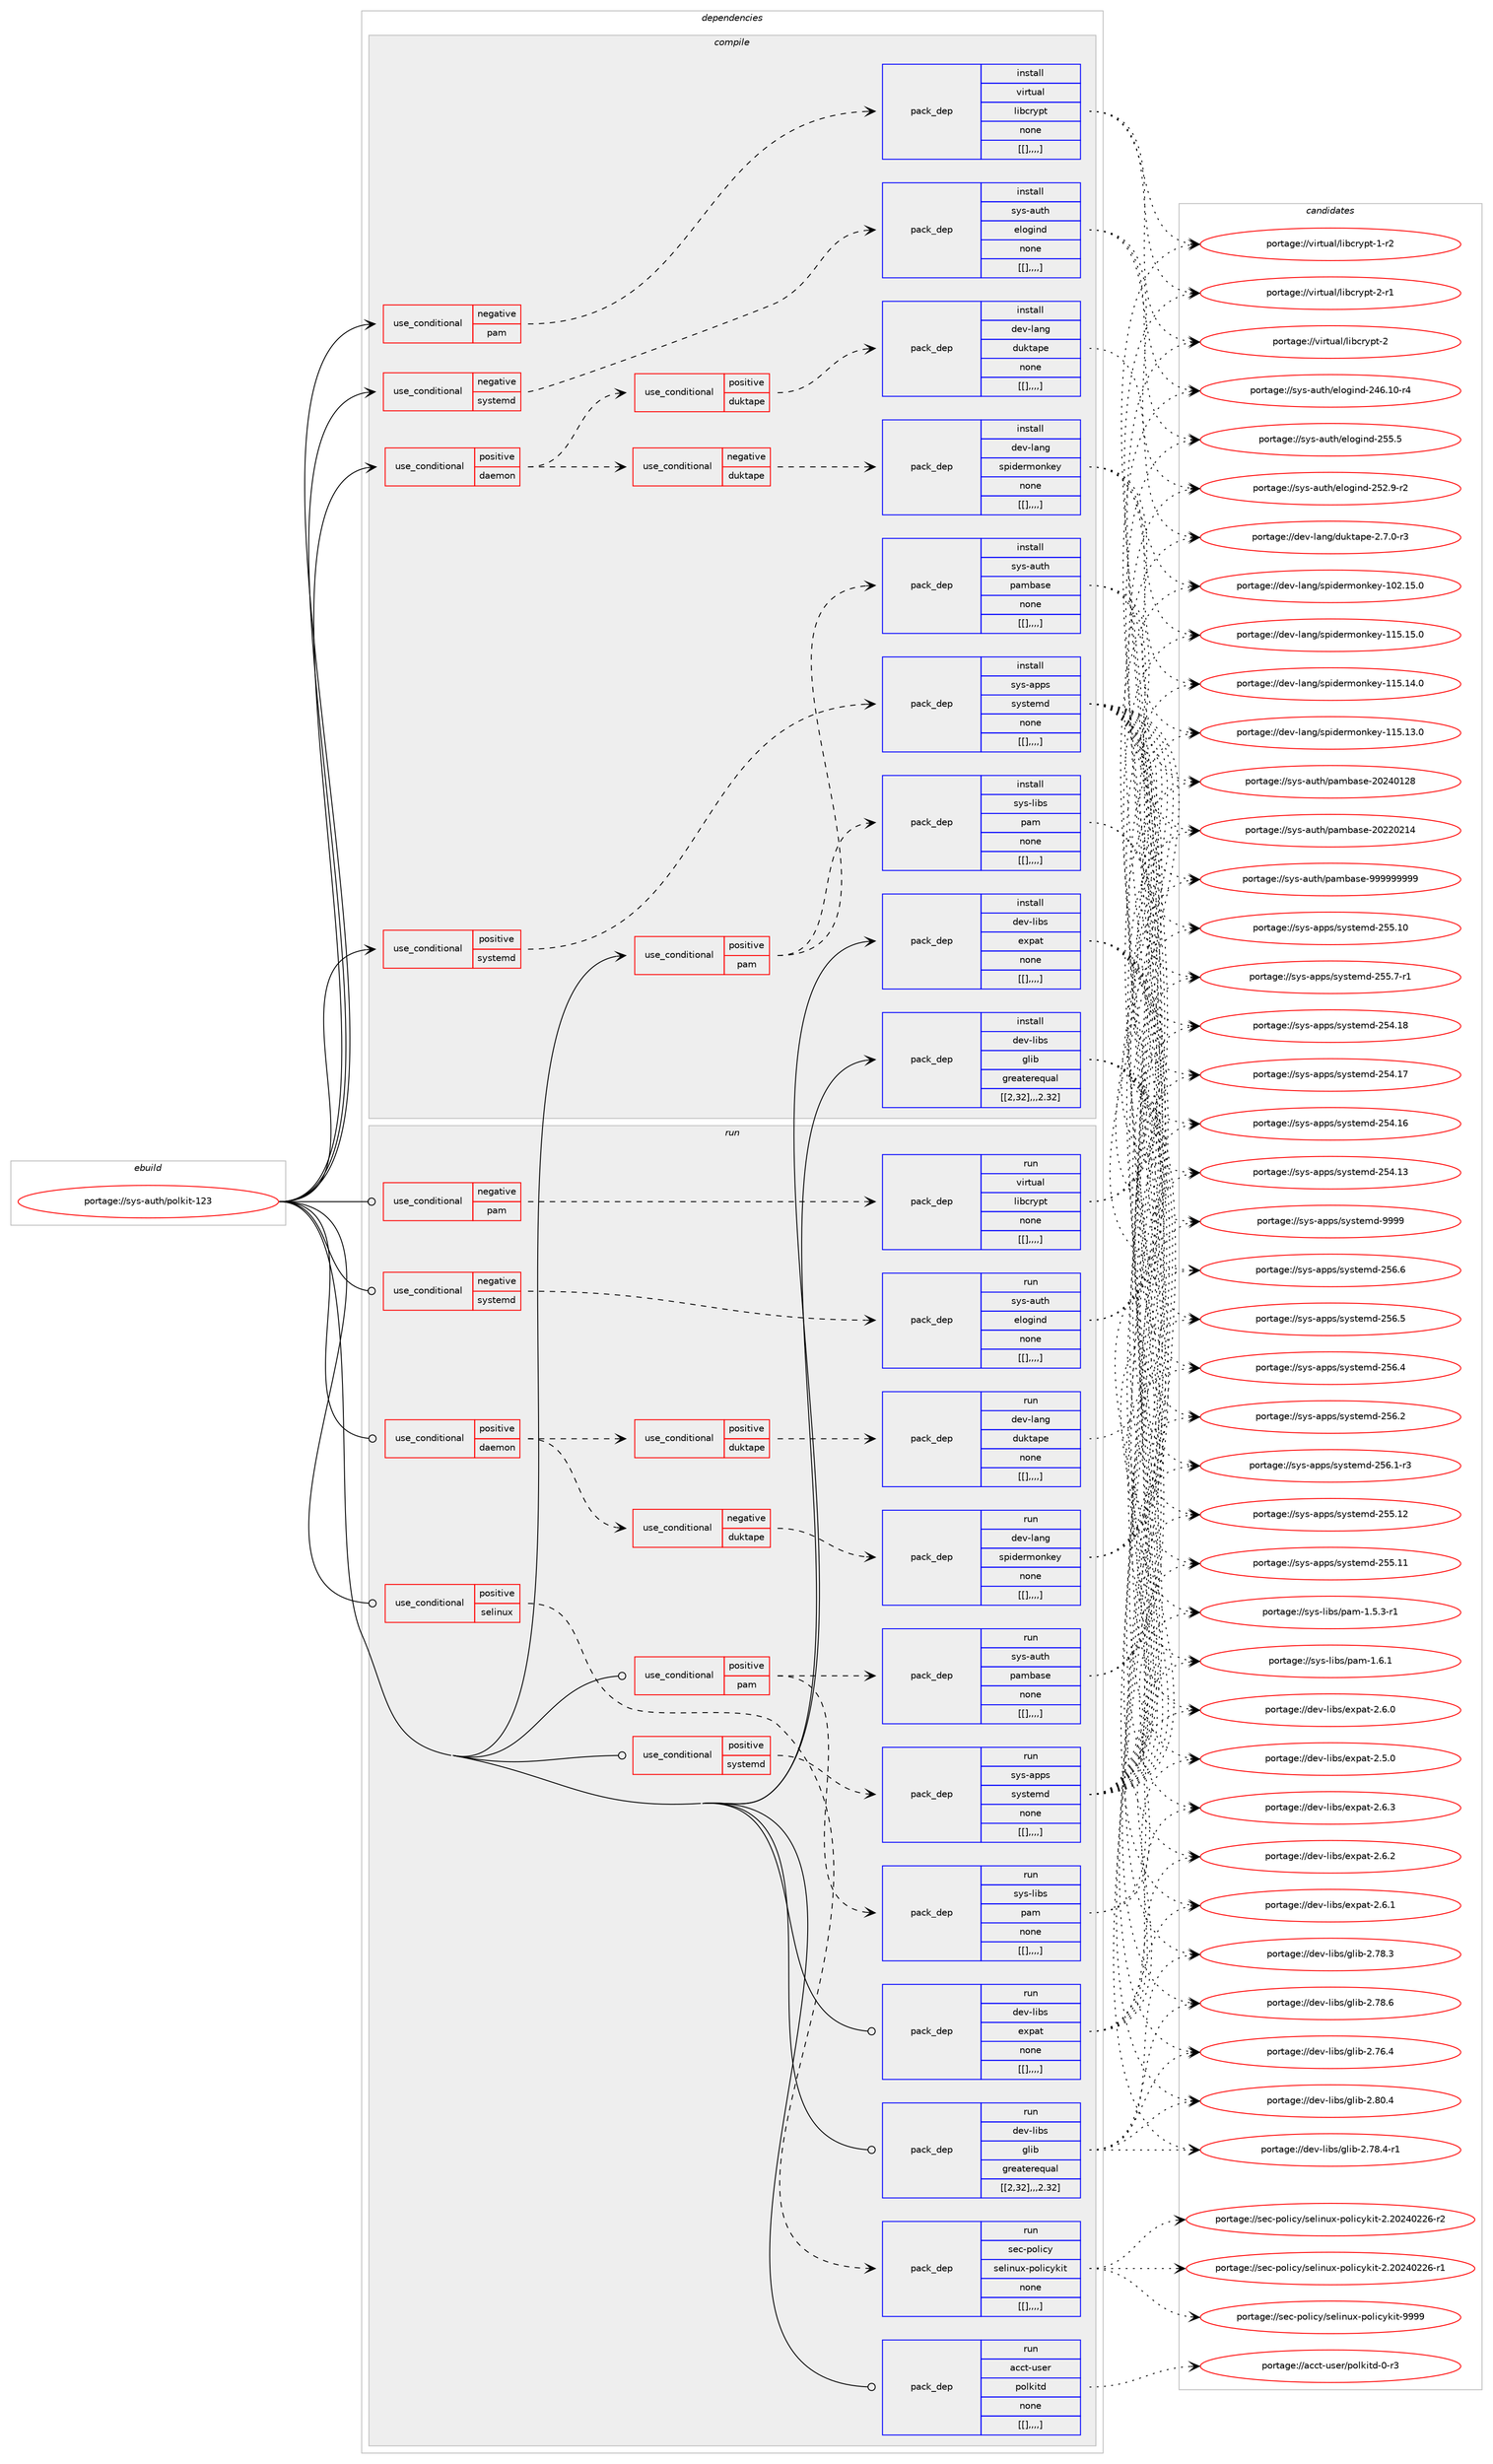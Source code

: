 digraph prolog {

# *************
# Graph options
# *************

newrank=true;
concentrate=true;
compound=true;
graph [rankdir=LR,fontname=Helvetica,fontsize=10,ranksep=1.5];#, ranksep=2.5, nodesep=0.2];
edge  [arrowhead=vee];
node  [fontname=Helvetica,fontsize=10];

# **********
# The ebuild
# **********

subgraph cluster_leftcol {
color=gray;
label=<<i>ebuild</i>>;
id [label="portage://sys-auth/polkit-123", color=red, width=4, href="../sys-auth/polkit-123.svg"];
}

# ****************
# The dependencies
# ****************

subgraph cluster_midcol {
color=gray;
label=<<i>dependencies</i>>;
subgraph cluster_compile {
fillcolor="#eeeeee";
style=filled;
label=<<i>compile</i>>;
subgraph cond8410 {
dependency22319 [label=<<TABLE BORDER="0" CELLBORDER="1" CELLSPACING="0" CELLPADDING="4"><TR><TD ROWSPAN="3" CELLPADDING="10">use_conditional</TD></TR><TR><TD>negative</TD></TR><TR><TD>pam</TD></TR></TABLE>>, shape=none, color=red];
subgraph pack13845 {
dependency22320 [label=<<TABLE BORDER="0" CELLBORDER="1" CELLSPACING="0" CELLPADDING="4" WIDTH="220"><TR><TD ROWSPAN="6" CELLPADDING="30">pack_dep</TD></TR><TR><TD WIDTH="110">install</TD></TR><TR><TD>virtual</TD></TR><TR><TD>libcrypt</TD></TR><TR><TD>none</TD></TR><TR><TD>[[],,,,]</TD></TR></TABLE>>, shape=none, color=blue];
}
dependency22319:e -> dependency22320:w [weight=20,style="dashed",arrowhead="vee"];
}
id:e -> dependency22319:w [weight=20,style="solid",arrowhead="vee"];
subgraph cond8411 {
dependency22321 [label=<<TABLE BORDER="0" CELLBORDER="1" CELLSPACING="0" CELLPADDING="4"><TR><TD ROWSPAN="3" CELLPADDING="10">use_conditional</TD></TR><TR><TD>negative</TD></TR><TR><TD>systemd</TD></TR></TABLE>>, shape=none, color=red];
subgraph pack13846 {
dependency22322 [label=<<TABLE BORDER="0" CELLBORDER="1" CELLSPACING="0" CELLPADDING="4" WIDTH="220"><TR><TD ROWSPAN="6" CELLPADDING="30">pack_dep</TD></TR><TR><TD WIDTH="110">install</TD></TR><TR><TD>sys-auth</TD></TR><TR><TD>elogind</TD></TR><TR><TD>none</TD></TR><TR><TD>[[],,,,]</TD></TR></TABLE>>, shape=none, color=blue];
}
dependency22321:e -> dependency22322:w [weight=20,style="dashed",arrowhead="vee"];
}
id:e -> dependency22321:w [weight=20,style="solid",arrowhead="vee"];
subgraph cond8412 {
dependency22323 [label=<<TABLE BORDER="0" CELLBORDER="1" CELLSPACING="0" CELLPADDING="4"><TR><TD ROWSPAN="3" CELLPADDING="10">use_conditional</TD></TR><TR><TD>positive</TD></TR><TR><TD>daemon</TD></TR></TABLE>>, shape=none, color=red];
subgraph cond8413 {
dependency22324 [label=<<TABLE BORDER="0" CELLBORDER="1" CELLSPACING="0" CELLPADDING="4"><TR><TD ROWSPAN="3" CELLPADDING="10">use_conditional</TD></TR><TR><TD>positive</TD></TR><TR><TD>duktape</TD></TR></TABLE>>, shape=none, color=red];
subgraph pack13847 {
dependency22325 [label=<<TABLE BORDER="0" CELLBORDER="1" CELLSPACING="0" CELLPADDING="4" WIDTH="220"><TR><TD ROWSPAN="6" CELLPADDING="30">pack_dep</TD></TR><TR><TD WIDTH="110">install</TD></TR><TR><TD>dev-lang</TD></TR><TR><TD>duktape</TD></TR><TR><TD>none</TD></TR><TR><TD>[[],,,,]</TD></TR></TABLE>>, shape=none, color=blue];
}
dependency22324:e -> dependency22325:w [weight=20,style="dashed",arrowhead="vee"];
}
dependency22323:e -> dependency22324:w [weight=20,style="dashed",arrowhead="vee"];
subgraph cond8414 {
dependency22326 [label=<<TABLE BORDER="0" CELLBORDER="1" CELLSPACING="0" CELLPADDING="4"><TR><TD ROWSPAN="3" CELLPADDING="10">use_conditional</TD></TR><TR><TD>negative</TD></TR><TR><TD>duktape</TD></TR></TABLE>>, shape=none, color=red];
subgraph pack13848 {
dependency22327 [label=<<TABLE BORDER="0" CELLBORDER="1" CELLSPACING="0" CELLPADDING="4" WIDTH="220"><TR><TD ROWSPAN="6" CELLPADDING="30">pack_dep</TD></TR><TR><TD WIDTH="110">install</TD></TR><TR><TD>dev-lang</TD></TR><TR><TD>spidermonkey</TD></TR><TR><TD>none</TD></TR><TR><TD>[[],,,,]</TD></TR></TABLE>>, shape=none, color=blue];
}
dependency22326:e -> dependency22327:w [weight=20,style="dashed",arrowhead="vee"];
}
dependency22323:e -> dependency22326:w [weight=20,style="dashed",arrowhead="vee"];
}
id:e -> dependency22323:w [weight=20,style="solid",arrowhead="vee"];
subgraph cond8415 {
dependency22328 [label=<<TABLE BORDER="0" CELLBORDER="1" CELLSPACING="0" CELLPADDING="4"><TR><TD ROWSPAN="3" CELLPADDING="10">use_conditional</TD></TR><TR><TD>positive</TD></TR><TR><TD>pam</TD></TR></TABLE>>, shape=none, color=red];
subgraph pack13849 {
dependency22329 [label=<<TABLE BORDER="0" CELLBORDER="1" CELLSPACING="0" CELLPADDING="4" WIDTH="220"><TR><TD ROWSPAN="6" CELLPADDING="30">pack_dep</TD></TR><TR><TD WIDTH="110">install</TD></TR><TR><TD>sys-auth</TD></TR><TR><TD>pambase</TD></TR><TR><TD>none</TD></TR><TR><TD>[[],,,,]</TD></TR></TABLE>>, shape=none, color=blue];
}
dependency22328:e -> dependency22329:w [weight=20,style="dashed",arrowhead="vee"];
subgraph pack13850 {
dependency22330 [label=<<TABLE BORDER="0" CELLBORDER="1" CELLSPACING="0" CELLPADDING="4" WIDTH="220"><TR><TD ROWSPAN="6" CELLPADDING="30">pack_dep</TD></TR><TR><TD WIDTH="110">install</TD></TR><TR><TD>sys-libs</TD></TR><TR><TD>pam</TD></TR><TR><TD>none</TD></TR><TR><TD>[[],,,,]</TD></TR></TABLE>>, shape=none, color=blue];
}
dependency22328:e -> dependency22330:w [weight=20,style="dashed",arrowhead="vee"];
}
id:e -> dependency22328:w [weight=20,style="solid",arrowhead="vee"];
subgraph cond8416 {
dependency22331 [label=<<TABLE BORDER="0" CELLBORDER="1" CELLSPACING="0" CELLPADDING="4"><TR><TD ROWSPAN="3" CELLPADDING="10">use_conditional</TD></TR><TR><TD>positive</TD></TR><TR><TD>systemd</TD></TR></TABLE>>, shape=none, color=red];
subgraph pack13851 {
dependency22332 [label=<<TABLE BORDER="0" CELLBORDER="1" CELLSPACING="0" CELLPADDING="4" WIDTH="220"><TR><TD ROWSPAN="6" CELLPADDING="30">pack_dep</TD></TR><TR><TD WIDTH="110">install</TD></TR><TR><TD>sys-apps</TD></TR><TR><TD>systemd</TD></TR><TR><TD>none</TD></TR><TR><TD>[[],,,,]</TD></TR></TABLE>>, shape=none, color=blue];
}
dependency22331:e -> dependency22332:w [weight=20,style="dashed",arrowhead="vee"];
}
id:e -> dependency22331:w [weight=20,style="solid",arrowhead="vee"];
subgraph pack13852 {
dependency22333 [label=<<TABLE BORDER="0" CELLBORDER="1" CELLSPACING="0" CELLPADDING="4" WIDTH="220"><TR><TD ROWSPAN="6" CELLPADDING="30">pack_dep</TD></TR><TR><TD WIDTH="110">install</TD></TR><TR><TD>dev-libs</TD></TR><TR><TD>expat</TD></TR><TR><TD>none</TD></TR><TR><TD>[[],,,,]</TD></TR></TABLE>>, shape=none, color=blue];
}
id:e -> dependency22333:w [weight=20,style="solid",arrowhead="vee"];
subgraph pack13853 {
dependency22334 [label=<<TABLE BORDER="0" CELLBORDER="1" CELLSPACING="0" CELLPADDING="4" WIDTH="220"><TR><TD ROWSPAN="6" CELLPADDING="30">pack_dep</TD></TR><TR><TD WIDTH="110">install</TD></TR><TR><TD>dev-libs</TD></TR><TR><TD>glib</TD></TR><TR><TD>greaterequal</TD></TR><TR><TD>[[2,32],,,2.32]</TD></TR></TABLE>>, shape=none, color=blue];
}
id:e -> dependency22334:w [weight=20,style="solid",arrowhead="vee"];
}
subgraph cluster_compileandrun {
fillcolor="#eeeeee";
style=filled;
label=<<i>compile and run</i>>;
}
subgraph cluster_run {
fillcolor="#eeeeee";
style=filled;
label=<<i>run</i>>;
subgraph cond8417 {
dependency22335 [label=<<TABLE BORDER="0" CELLBORDER="1" CELLSPACING="0" CELLPADDING="4"><TR><TD ROWSPAN="3" CELLPADDING="10">use_conditional</TD></TR><TR><TD>negative</TD></TR><TR><TD>pam</TD></TR></TABLE>>, shape=none, color=red];
subgraph pack13854 {
dependency22336 [label=<<TABLE BORDER="0" CELLBORDER="1" CELLSPACING="0" CELLPADDING="4" WIDTH="220"><TR><TD ROWSPAN="6" CELLPADDING="30">pack_dep</TD></TR><TR><TD WIDTH="110">run</TD></TR><TR><TD>virtual</TD></TR><TR><TD>libcrypt</TD></TR><TR><TD>none</TD></TR><TR><TD>[[],,,,]</TD></TR></TABLE>>, shape=none, color=blue];
}
dependency22335:e -> dependency22336:w [weight=20,style="dashed",arrowhead="vee"];
}
id:e -> dependency22335:w [weight=20,style="solid",arrowhead="odot"];
subgraph cond8418 {
dependency22337 [label=<<TABLE BORDER="0" CELLBORDER="1" CELLSPACING="0" CELLPADDING="4"><TR><TD ROWSPAN="3" CELLPADDING="10">use_conditional</TD></TR><TR><TD>negative</TD></TR><TR><TD>systemd</TD></TR></TABLE>>, shape=none, color=red];
subgraph pack13855 {
dependency22338 [label=<<TABLE BORDER="0" CELLBORDER="1" CELLSPACING="0" CELLPADDING="4" WIDTH="220"><TR><TD ROWSPAN="6" CELLPADDING="30">pack_dep</TD></TR><TR><TD WIDTH="110">run</TD></TR><TR><TD>sys-auth</TD></TR><TR><TD>elogind</TD></TR><TR><TD>none</TD></TR><TR><TD>[[],,,,]</TD></TR></TABLE>>, shape=none, color=blue];
}
dependency22337:e -> dependency22338:w [weight=20,style="dashed",arrowhead="vee"];
}
id:e -> dependency22337:w [weight=20,style="solid",arrowhead="odot"];
subgraph cond8419 {
dependency22339 [label=<<TABLE BORDER="0" CELLBORDER="1" CELLSPACING="0" CELLPADDING="4"><TR><TD ROWSPAN="3" CELLPADDING="10">use_conditional</TD></TR><TR><TD>positive</TD></TR><TR><TD>daemon</TD></TR></TABLE>>, shape=none, color=red];
subgraph cond8420 {
dependency22340 [label=<<TABLE BORDER="0" CELLBORDER="1" CELLSPACING="0" CELLPADDING="4"><TR><TD ROWSPAN="3" CELLPADDING="10">use_conditional</TD></TR><TR><TD>positive</TD></TR><TR><TD>duktape</TD></TR></TABLE>>, shape=none, color=red];
subgraph pack13856 {
dependency22341 [label=<<TABLE BORDER="0" CELLBORDER="1" CELLSPACING="0" CELLPADDING="4" WIDTH="220"><TR><TD ROWSPAN="6" CELLPADDING="30">pack_dep</TD></TR><TR><TD WIDTH="110">run</TD></TR><TR><TD>dev-lang</TD></TR><TR><TD>duktape</TD></TR><TR><TD>none</TD></TR><TR><TD>[[],,,,]</TD></TR></TABLE>>, shape=none, color=blue];
}
dependency22340:e -> dependency22341:w [weight=20,style="dashed",arrowhead="vee"];
}
dependency22339:e -> dependency22340:w [weight=20,style="dashed",arrowhead="vee"];
subgraph cond8421 {
dependency22342 [label=<<TABLE BORDER="0" CELLBORDER="1" CELLSPACING="0" CELLPADDING="4"><TR><TD ROWSPAN="3" CELLPADDING="10">use_conditional</TD></TR><TR><TD>negative</TD></TR><TR><TD>duktape</TD></TR></TABLE>>, shape=none, color=red];
subgraph pack13857 {
dependency22343 [label=<<TABLE BORDER="0" CELLBORDER="1" CELLSPACING="0" CELLPADDING="4" WIDTH="220"><TR><TD ROWSPAN="6" CELLPADDING="30">pack_dep</TD></TR><TR><TD WIDTH="110">run</TD></TR><TR><TD>dev-lang</TD></TR><TR><TD>spidermonkey</TD></TR><TR><TD>none</TD></TR><TR><TD>[[],,,,]</TD></TR></TABLE>>, shape=none, color=blue];
}
dependency22342:e -> dependency22343:w [weight=20,style="dashed",arrowhead="vee"];
}
dependency22339:e -> dependency22342:w [weight=20,style="dashed",arrowhead="vee"];
}
id:e -> dependency22339:w [weight=20,style="solid",arrowhead="odot"];
subgraph cond8422 {
dependency22344 [label=<<TABLE BORDER="0" CELLBORDER="1" CELLSPACING="0" CELLPADDING="4"><TR><TD ROWSPAN="3" CELLPADDING="10">use_conditional</TD></TR><TR><TD>positive</TD></TR><TR><TD>pam</TD></TR></TABLE>>, shape=none, color=red];
subgraph pack13858 {
dependency22345 [label=<<TABLE BORDER="0" CELLBORDER="1" CELLSPACING="0" CELLPADDING="4" WIDTH="220"><TR><TD ROWSPAN="6" CELLPADDING="30">pack_dep</TD></TR><TR><TD WIDTH="110">run</TD></TR><TR><TD>sys-auth</TD></TR><TR><TD>pambase</TD></TR><TR><TD>none</TD></TR><TR><TD>[[],,,,]</TD></TR></TABLE>>, shape=none, color=blue];
}
dependency22344:e -> dependency22345:w [weight=20,style="dashed",arrowhead="vee"];
subgraph pack13859 {
dependency22346 [label=<<TABLE BORDER="0" CELLBORDER="1" CELLSPACING="0" CELLPADDING="4" WIDTH="220"><TR><TD ROWSPAN="6" CELLPADDING="30">pack_dep</TD></TR><TR><TD WIDTH="110">run</TD></TR><TR><TD>sys-libs</TD></TR><TR><TD>pam</TD></TR><TR><TD>none</TD></TR><TR><TD>[[],,,,]</TD></TR></TABLE>>, shape=none, color=blue];
}
dependency22344:e -> dependency22346:w [weight=20,style="dashed",arrowhead="vee"];
}
id:e -> dependency22344:w [weight=20,style="solid",arrowhead="odot"];
subgraph cond8423 {
dependency22347 [label=<<TABLE BORDER="0" CELLBORDER="1" CELLSPACING="0" CELLPADDING="4"><TR><TD ROWSPAN="3" CELLPADDING="10">use_conditional</TD></TR><TR><TD>positive</TD></TR><TR><TD>selinux</TD></TR></TABLE>>, shape=none, color=red];
subgraph pack13860 {
dependency22348 [label=<<TABLE BORDER="0" CELLBORDER="1" CELLSPACING="0" CELLPADDING="4" WIDTH="220"><TR><TD ROWSPAN="6" CELLPADDING="30">pack_dep</TD></TR><TR><TD WIDTH="110">run</TD></TR><TR><TD>sec-policy</TD></TR><TR><TD>selinux-policykit</TD></TR><TR><TD>none</TD></TR><TR><TD>[[],,,,]</TD></TR></TABLE>>, shape=none, color=blue];
}
dependency22347:e -> dependency22348:w [weight=20,style="dashed",arrowhead="vee"];
}
id:e -> dependency22347:w [weight=20,style="solid",arrowhead="odot"];
subgraph cond8424 {
dependency22349 [label=<<TABLE BORDER="0" CELLBORDER="1" CELLSPACING="0" CELLPADDING="4"><TR><TD ROWSPAN="3" CELLPADDING="10">use_conditional</TD></TR><TR><TD>positive</TD></TR><TR><TD>systemd</TD></TR></TABLE>>, shape=none, color=red];
subgraph pack13861 {
dependency22350 [label=<<TABLE BORDER="0" CELLBORDER="1" CELLSPACING="0" CELLPADDING="4" WIDTH="220"><TR><TD ROWSPAN="6" CELLPADDING="30">pack_dep</TD></TR><TR><TD WIDTH="110">run</TD></TR><TR><TD>sys-apps</TD></TR><TR><TD>systemd</TD></TR><TR><TD>none</TD></TR><TR><TD>[[],,,,]</TD></TR></TABLE>>, shape=none, color=blue];
}
dependency22349:e -> dependency22350:w [weight=20,style="dashed",arrowhead="vee"];
}
id:e -> dependency22349:w [weight=20,style="solid",arrowhead="odot"];
subgraph pack13862 {
dependency22351 [label=<<TABLE BORDER="0" CELLBORDER="1" CELLSPACING="0" CELLPADDING="4" WIDTH="220"><TR><TD ROWSPAN="6" CELLPADDING="30">pack_dep</TD></TR><TR><TD WIDTH="110">run</TD></TR><TR><TD>acct-user</TD></TR><TR><TD>polkitd</TD></TR><TR><TD>none</TD></TR><TR><TD>[[],,,,]</TD></TR></TABLE>>, shape=none, color=blue];
}
id:e -> dependency22351:w [weight=20,style="solid",arrowhead="odot"];
subgraph pack13863 {
dependency22352 [label=<<TABLE BORDER="0" CELLBORDER="1" CELLSPACING="0" CELLPADDING="4" WIDTH="220"><TR><TD ROWSPAN="6" CELLPADDING="30">pack_dep</TD></TR><TR><TD WIDTH="110">run</TD></TR><TR><TD>dev-libs</TD></TR><TR><TD>expat</TD></TR><TR><TD>none</TD></TR><TR><TD>[[],,,,]</TD></TR></TABLE>>, shape=none, color=blue];
}
id:e -> dependency22352:w [weight=20,style="solid",arrowhead="odot"];
subgraph pack13864 {
dependency22353 [label=<<TABLE BORDER="0" CELLBORDER="1" CELLSPACING="0" CELLPADDING="4" WIDTH="220"><TR><TD ROWSPAN="6" CELLPADDING="30">pack_dep</TD></TR><TR><TD WIDTH="110">run</TD></TR><TR><TD>dev-libs</TD></TR><TR><TD>glib</TD></TR><TR><TD>greaterequal</TD></TR><TR><TD>[[2,32],,,2.32]</TD></TR></TABLE>>, shape=none, color=blue];
}
id:e -> dependency22353:w [weight=20,style="solid",arrowhead="odot"];
}
}

# **************
# The candidates
# **************

subgraph cluster_choices {
rank=same;
color=gray;
label=<<i>candidates</i>>;

subgraph choice13845 {
color=black;
nodesep=1;
choice1181051141161179710847108105989911412111211645504511449 [label="portage://virtual/libcrypt-2-r1", color=red, width=4,href="../virtual/libcrypt-2-r1.svg"];
choice118105114116117971084710810598991141211121164550 [label="portage://virtual/libcrypt-2", color=red, width=4,href="../virtual/libcrypt-2.svg"];
choice1181051141161179710847108105989911412111211645494511450 [label="portage://virtual/libcrypt-1-r2", color=red, width=4,href="../virtual/libcrypt-1-r2.svg"];
dependency22320:e -> choice1181051141161179710847108105989911412111211645504511449:w [style=dotted,weight="100"];
dependency22320:e -> choice118105114116117971084710810598991141211121164550:w [style=dotted,weight="100"];
dependency22320:e -> choice1181051141161179710847108105989911412111211645494511450:w [style=dotted,weight="100"];
}
subgraph choice13846 {
color=black;
nodesep=1;
choice115121115459711711610447101108111103105110100455053534653 [label="portage://sys-auth/elogind-255.5", color=red, width=4,href="../sys-auth/elogind-255.5.svg"];
choice1151211154597117116104471011081111031051101004550535046574511450 [label="portage://sys-auth/elogind-252.9-r2", color=red, width=4,href="../sys-auth/elogind-252.9-r2.svg"];
choice115121115459711711610447101108111103105110100455052544649484511452 [label="portage://sys-auth/elogind-246.10-r4", color=red, width=4,href="../sys-auth/elogind-246.10-r4.svg"];
dependency22322:e -> choice115121115459711711610447101108111103105110100455053534653:w [style=dotted,weight="100"];
dependency22322:e -> choice1151211154597117116104471011081111031051101004550535046574511450:w [style=dotted,weight="100"];
dependency22322:e -> choice115121115459711711610447101108111103105110100455052544649484511452:w [style=dotted,weight="100"];
}
subgraph choice13847 {
color=black;
nodesep=1;
choice100101118451089711010347100117107116971121014550465546484511451 [label="portage://dev-lang/duktape-2.7.0-r3", color=red, width=4,href="../dev-lang/duktape-2.7.0-r3.svg"];
dependency22325:e -> choice100101118451089711010347100117107116971121014550465546484511451:w [style=dotted,weight="100"];
}
subgraph choice13848 {
color=black;
nodesep=1;
choice100101118451089711010347115112105100101114109111110107101121454949534649534648 [label="portage://dev-lang/spidermonkey-115.15.0", color=red, width=4,href="../dev-lang/spidermonkey-115.15.0.svg"];
choice100101118451089711010347115112105100101114109111110107101121454949534649524648 [label="portage://dev-lang/spidermonkey-115.14.0", color=red, width=4,href="../dev-lang/spidermonkey-115.14.0.svg"];
choice100101118451089711010347115112105100101114109111110107101121454949534649514648 [label="portage://dev-lang/spidermonkey-115.13.0", color=red, width=4,href="../dev-lang/spidermonkey-115.13.0.svg"];
choice100101118451089711010347115112105100101114109111110107101121454948504649534648 [label="portage://dev-lang/spidermonkey-102.15.0", color=red, width=4,href="../dev-lang/spidermonkey-102.15.0.svg"];
dependency22327:e -> choice100101118451089711010347115112105100101114109111110107101121454949534649534648:w [style=dotted,weight="100"];
dependency22327:e -> choice100101118451089711010347115112105100101114109111110107101121454949534649524648:w [style=dotted,weight="100"];
dependency22327:e -> choice100101118451089711010347115112105100101114109111110107101121454949534649514648:w [style=dotted,weight="100"];
dependency22327:e -> choice100101118451089711010347115112105100101114109111110107101121454948504649534648:w [style=dotted,weight="100"];
}
subgraph choice13849 {
color=black;
nodesep=1;
choice11512111545971171161044711297109989711510145575757575757575757 [label="portage://sys-auth/pambase-999999999", color=red, width=4,href="../sys-auth/pambase-999999999.svg"];
choice115121115459711711610447112971099897115101455048505248495056 [label="portage://sys-auth/pambase-20240128", color=red, width=4,href="../sys-auth/pambase-20240128.svg"];
choice115121115459711711610447112971099897115101455048505048504952 [label="portage://sys-auth/pambase-20220214", color=red, width=4,href="../sys-auth/pambase-20220214.svg"];
dependency22329:e -> choice11512111545971171161044711297109989711510145575757575757575757:w [style=dotted,weight="100"];
dependency22329:e -> choice115121115459711711610447112971099897115101455048505248495056:w [style=dotted,weight="100"];
dependency22329:e -> choice115121115459711711610447112971099897115101455048505048504952:w [style=dotted,weight="100"];
}
subgraph choice13850 {
color=black;
nodesep=1;
choice11512111545108105981154711297109454946544649 [label="portage://sys-libs/pam-1.6.1", color=red, width=4,href="../sys-libs/pam-1.6.1.svg"];
choice115121115451081059811547112971094549465346514511449 [label="portage://sys-libs/pam-1.5.3-r1", color=red, width=4,href="../sys-libs/pam-1.5.3-r1.svg"];
dependency22330:e -> choice11512111545108105981154711297109454946544649:w [style=dotted,weight="100"];
dependency22330:e -> choice115121115451081059811547112971094549465346514511449:w [style=dotted,weight="100"];
}
subgraph choice13851 {
color=black;
nodesep=1;
choice1151211154597112112115471151211151161011091004557575757 [label="portage://sys-apps/systemd-9999", color=red, width=4,href="../sys-apps/systemd-9999.svg"];
choice115121115459711211211547115121115116101109100455053544654 [label="portage://sys-apps/systemd-256.6", color=red, width=4,href="../sys-apps/systemd-256.6.svg"];
choice115121115459711211211547115121115116101109100455053544653 [label="portage://sys-apps/systemd-256.5", color=red, width=4,href="../sys-apps/systemd-256.5.svg"];
choice115121115459711211211547115121115116101109100455053544652 [label="portage://sys-apps/systemd-256.4", color=red, width=4,href="../sys-apps/systemd-256.4.svg"];
choice115121115459711211211547115121115116101109100455053544650 [label="portage://sys-apps/systemd-256.2", color=red, width=4,href="../sys-apps/systemd-256.2.svg"];
choice1151211154597112112115471151211151161011091004550535446494511451 [label="portage://sys-apps/systemd-256.1-r3", color=red, width=4,href="../sys-apps/systemd-256.1-r3.svg"];
choice11512111545971121121154711512111511610110910045505353464950 [label="portage://sys-apps/systemd-255.12", color=red, width=4,href="../sys-apps/systemd-255.12.svg"];
choice11512111545971121121154711512111511610110910045505353464949 [label="portage://sys-apps/systemd-255.11", color=red, width=4,href="../sys-apps/systemd-255.11.svg"];
choice11512111545971121121154711512111511610110910045505353464948 [label="portage://sys-apps/systemd-255.10", color=red, width=4,href="../sys-apps/systemd-255.10.svg"];
choice1151211154597112112115471151211151161011091004550535346554511449 [label="portage://sys-apps/systemd-255.7-r1", color=red, width=4,href="../sys-apps/systemd-255.7-r1.svg"];
choice11512111545971121121154711512111511610110910045505352464956 [label="portage://sys-apps/systemd-254.18", color=red, width=4,href="../sys-apps/systemd-254.18.svg"];
choice11512111545971121121154711512111511610110910045505352464955 [label="portage://sys-apps/systemd-254.17", color=red, width=4,href="../sys-apps/systemd-254.17.svg"];
choice11512111545971121121154711512111511610110910045505352464954 [label="portage://sys-apps/systemd-254.16", color=red, width=4,href="../sys-apps/systemd-254.16.svg"];
choice11512111545971121121154711512111511610110910045505352464951 [label="portage://sys-apps/systemd-254.13", color=red, width=4,href="../sys-apps/systemd-254.13.svg"];
dependency22332:e -> choice1151211154597112112115471151211151161011091004557575757:w [style=dotted,weight="100"];
dependency22332:e -> choice115121115459711211211547115121115116101109100455053544654:w [style=dotted,weight="100"];
dependency22332:e -> choice115121115459711211211547115121115116101109100455053544653:w [style=dotted,weight="100"];
dependency22332:e -> choice115121115459711211211547115121115116101109100455053544652:w [style=dotted,weight="100"];
dependency22332:e -> choice115121115459711211211547115121115116101109100455053544650:w [style=dotted,weight="100"];
dependency22332:e -> choice1151211154597112112115471151211151161011091004550535446494511451:w [style=dotted,weight="100"];
dependency22332:e -> choice11512111545971121121154711512111511610110910045505353464950:w [style=dotted,weight="100"];
dependency22332:e -> choice11512111545971121121154711512111511610110910045505353464949:w [style=dotted,weight="100"];
dependency22332:e -> choice11512111545971121121154711512111511610110910045505353464948:w [style=dotted,weight="100"];
dependency22332:e -> choice1151211154597112112115471151211151161011091004550535346554511449:w [style=dotted,weight="100"];
dependency22332:e -> choice11512111545971121121154711512111511610110910045505352464956:w [style=dotted,weight="100"];
dependency22332:e -> choice11512111545971121121154711512111511610110910045505352464955:w [style=dotted,weight="100"];
dependency22332:e -> choice11512111545971121121154711512111511610110910045505352464954:w [style=dotted,weight="100"];
dependency22332:e -> choice11512111545971121121154711512111511610110910045505352464951:w [style=dotted,weight="100"];
}
subgraph choice13852 {
color=black;
nodesep=1;
choice10010111845108105981154710112011297116455046544651 [label="portage://dev-libs/expat-2.6.3", color=red, width=4,href="../dev-libs/expat-2.6.3.svg"];
choice10010111845108105981154710112011297116455046544650 [label="portage://dev-libs/expat-2.6.2", color=red, width=4,href="../dev-libs/expat-2.6.2.svg"];
choice10010111845108105981154710112011297116455046544649 [label="portage://dev-libs/expat-2.6.1", color=red, width=4,href="../dev-libs/expat-2.6.1.svg"];
choice10010111845108105981154710112011297116455046544648 [label="portage://dev-libs/expat-2.6.0", color=red, width=4,href="../dev-libs/expat-2.6.0.svg"];
choice10010111845108105981154710112011297116455046534648 [label="portage://dev-libs/expat-2.5.0", color=red, width=4,href="../dev-libs/expat-2.5.0.svg"];
dependency22333:e -> choice10010111845108105981154710112011297116455046544651:w [style=dotted,weight="100"];
dependency22333:e -> choice10010111845108105981154710112011297116455046544650:w [style=dotted,weight="100"];
dependency22333:e -> choice10010111845108105981154710112011297116455046544649:w [style=dotted,weight="100"];
dependency22333:e -> choice10010111845108105981154710112011297116455046544648:w [style=dotted,weight="100"];
dependency22333:e -> choice10010111845108105981154710112011297116455046534648:w [style=dotted,weight="100"];
}
subgraph choice13853 {
color=black;
nodesep=1;
choice1001011184510810598115471031081059845504656484652 [label="portage://dev-libs/glib-2.80.4", color=red, width=4,href="../dev-libs/glib-2.80.4.svg"];
choice1001011184510810598115471031081059845504655564654 [label="portage://dev-libs/glib-2.78.6", color=red, width=4,href="../dev-libs/glib-2.78.6.svg"];
choice10010111845108105981154710310810598455046555646524511449 [label="portage://dev-libs/glib-2.78.4-r1", color=red, width=4,href="../dev-libs/glib-2.78.4-r1.svg"];
choice1001011184510810598115471031081059845504655564651 [label="portage://dev-libs/glib-2.78.3", color=red, width=4,href="../dev-libs/glib-2.78.3.svg"];
choice1001011184510810598115471031081059845504655544652 [label="portage://dev-libs/glib-2.76.4", color=red, width=4,href="../dev-libs/glib-2.76.4.svg"];
dependency22334:e -> choice1001011184510810598115471031081059845504656484652:w [style=dotted,weight="100"];
dependency22334:e -> choice1001011184510810598115471031081059845504655564654:w [style=dotted,weight="100"];
dependency22334:e -> choice10010111845108105981154710310810598455046555646524511449:w [style=dotted,weight="100"];
dependency22334:e -> choice1001011184510810598115471031081059845504655564651:w [style=dotted,weight="100"];
dependency22334:e -> choice1001011184510810598115471031081059845504655544652:w [style=dotted,weight="100"];
}
subgraph choice13854 {
color=black;
nodesep=1;
choice1181051141161179710847108105989911412111211645504511449 [label="portage://virtual/libcrypt-2-r1", color=red, width=4,href="../virtual/libcrypt-2-r1.svg"];
choice118105114116117971084710810598991141211121164550 [label="portage://virtual/libcrypt-2", color=red, width=4,href="../virtual/libcrypt-2.svg"];
choice1181051141161179710847108105989911412111211645494511450 [label="portage://virtual/libcrypt-1-r2", color=red, width=4,href="../virtual/libcrypt-1-r2.svg"];
dependency22336:e -> choice1181051141161179710847108105989911412111211645504511449:w [style=dotted,weight="100"];
dependency22336:e -> choice118105114116117971084710810598991141211121164550:w [style=dotted,weight="100"];
dependency22336:e -> choice1181051141161179710847108105989911412111211645494511450:w [style=dotted,weight="100"];
}
subgraph choice13855 {
color=black;
nodesep=1;
choice115121115459711711610447101108111103105110100455053534653 [label="portage://sys-auth/elogind-255.5", color=red, width=4,href="../sys-auth/elogind-255.5.svg"];
choice1151211154597117116104471011081111031051101004550535046574511450 [label="portage://sys-auth/elogind-252.9-r2", color=red, width=4,href="../sys-auth/elogind-252.9-r2.svg"];
choice115121115459711711610447101108111103105110100455052544649484511452 [label="portage://sys-auth/elogind-246.10-r4", color=red, width=4,href="../sys-auth/elogind-246.10-r4.svg"];
dependency22338:e -> choice115121115459711711610447101108111103105110100455053534653:w [style=dotted,weight="100"];
dependency22338:e -> choice1151211154597117116104471011081111031051101004550535046574511450:w [style=dotted,weight="100"];
dependency22338:e -> choice115121115459711711610447101108111103105110100455052544649484511452:w [style=dotted,weight="100"];
}
subgraph choice13856 {
color=black;
nodesep=1;
choice100101118451089711010347100117107116971121014550465546484511451 [label="portage://dev-lang/duktape-2.7.0-r3", color=red, width=4,href="../dev-lang/duktape-2.7.0-r3.svg"];
dependency22341:e -> choice100101118451089711010347100117107116971121014550465546484511451:w [style=dotted,weight="100"];
}
subgraph choice13857 {
color=black;
nodesep=1;
choice100101118451089711010347115112105100101114109111110107101121454949534649534648 [label="portage://dev-lang/spidermonkey-115.15.0", color=red, width=4,href="../dev-lang/spidermonkey-115.15.0.svg"];
choice100101118451089711010347115112105100101114109111110107101121454949534649524648 [label="portage://dev-lang/spidermonkey-115.14.0", color=red, width=4,href="../dev-lang/spidermonkey-115.14.0.svg"];
choice100101118451089711010347115112105100101114109111110107101121454949534649514648 [label="portage://dev-lang/spidermonkey-115.13.0", color=red, width=4,href="../dev-lang/spidermonkey-115.13.0.svg"];
choice100101118451089711010347115112105100101114109111110107101121454948504649534648 [label="portage://dev-lang/spidermonkey-102.15.0", color=red, width=4,href="../dev-lang/spidermonkey-102.15.0.svg"];
dependency22343:e -> choice100101118451089711010347115112105100101114109111110107101121454949534649534648:w [style=dotted,weight="100"];
dependency22343:e -> choice100101118451089711010347115112105100101114109111110107101121454949534649524648:w [style=dotted,weight="100"];
dependency22343:e -> choice100101118451089711010347115112105100101114109111110107101121454949534649514648:w [style=dotted,weight="100"];
dependency22343:e -> choice100101118451089711010347115112105100101114109111110107101121454948504649534648:w [style=dotted,weight="100"];
}
subgraph choice13858 {
color=black;
nodesep=1;
choice11512111545971171161044711297109989711510145575757575757575757 [label="portage://sys-auth/pambase-999999999", color=red, width=4,href="../sys-auth/pambase-999999999.svg"];
choice115121115459711711610447112971099897115101455048505248495056 [label="portage://sys-auth/pambase-20240128", color=red, width=4,href="../sys-auth/pambase-20240128.svg"];
choice115121115459711711610447112971099897115101455048505048504952 [label="portage://sys-auth/pambase-20220214", color=red, width=4,href="../sys-auth/pambase-20220214.svg"];
dependency22345:e -> choice11512111545971171161044711297109989711510145575757575757575757:w [style=dotted,weight="100"];
dependency22345:e -> choice115121115459711711610447112971099897115101455048505248495056:w [style=dotted,weight="100"];
dependency22345:e -> choice115121115459711711610447112971099897115101455048505048504952:w [style=dotted,weight="100"];
}
subgraph choice13859 {
color=black;
nodesep=1;
choice11512111545108105981154711297109454946544649 [label="portage://sys-libs/pam-1.6.1", color=red, width=4,href="../sys-libs/pam-1.6.1.svg"];
choice115121115451081059811547112971094549465346514511449 [label="portage://sys-libs/pam-1.5.3-r1", color=red, width=4,href="../sys-libs/pam-1.5.3-r1.svg"];
dependency22346:e -> choice11512111545108105981154711297109454946544649:w [style=dotted,weight="100"];
dependency22346:e -> choice115121115451081059811547112971094549465346514511449:w [style=dotted,weight="100"];
}
subgraph choice13860 {
color=black;
nodesep=1;
choice1151019945112111108105991214711510110810511011712045112111108105991211071051164557575757 [label="portage://sec-policy/selinux-policykit-9999", color=red, width=4,href="../sec-policy/selinux-policykit-9999.svg"];
choice11510199451121111081059912147115101108105110117120451121111081059912110710511645504650485052485050544511450 [label="portage://sec-policy/selinux-policykit-2.20240226-r2", color=red, width=4,href="../sec-policy/selinux-policykit-2.20240226-r2.svg"];
choice11510199451121111081059912147115101108105110117120451121111081059912110710511645504650485052485050544511449 [label="portage://sec-policy/selinux-policykit-2.20240226-r1", color=red, width=4,href="../sec-policy/selinux-policykit-2.20240226-r1.svg"];
dependency22348:e -> choice1151019945112111108105991214711510110810511011712045112111108105991211071051164557575757:w [style=dotted,weight="100"];
dependency22348:e -> choice11510199451121111081059912147115101108105110117120451121111081059912110710511645504650485052485050544511450:w [style=dotted,weight="100"];
dependency22348:e -> choice11510199451121111081059912147115101108105110117120451121111081059912110710511645504650485052485050544511449:w [style=dotted,weight="100"];
}
subgraph choice13861 {
color=black;
nodesep=1;
choice1151211154597112112115471151211151161011091004557575757 [label="portage://sys-apps/systemd-9999", color=red, width=4,href="../sys-apps/systemd-9999.svg"];
choice115121115459711211211547115121115116101109100455053544654 [label="portage://sys-apps/systemd-256.6", color=red, width=4,href="../sys-apps/systemd-256.6.svg"];
choice115121115459711211211547115121115116101109100455053544653 [label="portage://sys-apps/systemd-256.5", color=red, width=4,href="../sys-apps/systemd-256.5.svg"];
choice115121115459711211211547115121115116101109100455053544652 [label="portage://sys-apps/systemd-256.4", color=red, width=4,href="../sys-apps/systemd-256.4.svg"];
choice115121115459711211211547115121115116101109100455053544650 [label="portage://sys-apps/systemd-256.2", color=red, width=4,href="../sys-apps/systemd-256.2.svg"];
choice1151211154597112112115471151211151161011091004550535446494511451 [label="portage://sys-apps/systemd-256.1-r3", color=red, width=4,href="../sys-apps/systemd-256.1-r3.svg"];
choice11512111545971121121154711512111511610110910045505353464950 [label="portage://sys-apps/systemd-255.12", color=red, width=4,href="../sys-apps/systemd-255.12.svg"];
choice11512111545971121121154711512111511610110910045505353464949 [label="portage://sys-apps/systemd-255.11", color=red, width=4,href="../sys-apps/systemd-255.11.svg"];
choice11512111545971121121154711512111511610110910045505353464948 [label="portage://sys-apps/systemd-255.10", color=red, width=4,href="../sys-apps/systemd-255.10.svg"];
choice1151211154597112112115471151211151161011091004550535346554511449 [label="portage://sys-apps/systemd-255.7-r1", color=red, width=4,href="../sys-apps/systemd-255.7-r1.svg"];
choice11512111545971121121154711512111511610110910045505352464956 [label="portage://sys-apps/systemd-254.18", color=red, width=4,href="../sys-apps/systemd-254.18.svg"];
choice11512111545971121121154711512111511610110910045505352464955 [label="portage://sys-apps/systemd-254.17", color=red, width=4,href="../sys-apps/systemd-254.17.svg"];
choice11512111545971121121154711512111511610110910045505352464954 [label="portage://sys-apps/systemd-254.16", color=red, width=4,href="../sys-apps/systemd-254.16.svg"];
choice11512111545971121121154711512111511610110910045505352464951 [label="portage://sys-apps/systemd-254.13", color=red, width=4,href="../sys-apps/systemd-254.13.svg"];
dependency22350:e -> choice1151211154597112112115471151211151161011091004557575757:w [style=dotted,weight="100"];
dependency22350:e -> choice115121115459711211211547115121115116101109100455053544654:w [style=dotted,weight="100"];
dependency22350:e -> choice115121115459711211211547115121115116101109100455053544653:w [style=dotted,weight="100"];
dependency22350:e -> choice115121115459711211211547115121115116101109100455053544652:w [style=dotted,weight="100"];
dependency22350:e -> choice115121115459711211211547115121115116101109100455053544650:w [style=dotted,weight="100"];
dependency22350:e -> choice1151211154597112112115471151211151161011091004550535446494511451:w [style=dotted,weight="100"];
dependency22350:e -> choice11512111545971121121154711512111511610110910045505353464950:w [style=dotted,weight="100"];
dependency22350:e -> choice11512111545971121121154711512111511610110910045505353464949:w [style=dotted,weight="100"];
dependency22350:e -> choice11512111545971121121154711512111511610110910045505353464948:w [style=dotted,weight="100"];
dependency22350:e -> choice1151211154597112112115471151211151161011091004550535346554511449:w [style=dotted,weight="100"];
dependency22350:e -> choice11512111545971121121154711512111511610110910045505352464956:w [style=dotted,weight="100"];
dependency22350:e -> choice11512111545971121121154711512111511610110910045505352464955:w [style=dotted,weight="100"];
dependency22350:e -> choice11512111545971121121154711512111511610110910045505352464954:w [style=dotted,weight="100"];
dependency22350:e -> choice11512111545971121121154711512111511610110910045505352464951:w [style=dotted,weight="100"];
}
subgraph choice13862 {
color=black;
nodesep=1;
choice979999116451171151011144711211110810710511610045484511451 [label="portage://acct-user/polkitd-0-r3", color=red, width=4,href="../acct-user/polkitd-0-r3.svg"];
dependency22351:e -> choice979999116451171151011144711211110810710511610045484511451:w [style=dotted,weight="100"];
}
subgraph choice13863 {
color=black;
nodesep=1;
choice10010111845108105981154710112011297116455046544651 [label="portage://dev-libs/expat-2.6.3", color=red, width=4,href="../dev-libs/expat-2.6.3.svg"];
choice10010111845108105981154710112011297116455046544650 [label="portage://dev-libs/expat-2.6.2", color=red, width=4,href="../dev-libs/expat-2.6.2.svg"];
choice10010111845108105981154710112011297116455046544649 [label="portage://dev-libs/expat-2.6.1", color=red, width=4,href="../dev-libs/expat-2.6.1.svg"];
choice10010111845108105981154710112011297116455046544648 [label="portage://dev-libs/expat-2.6.0", color=red, width=4,href="../dev-libs/expat-2.6.0.svg"];
choice10010111845108105981154710112011297116455046534648 [label="portage://dev-libs/expat-2.5.0", color=red, width=4,href="../dev-libs/expat-2.5.0.svg"];
dependency22352:e -> choice10010111845108105981154710112011297116455046544651:w [style=dotted,weight="100"];
dependency22352:e -> choice10010111845108105981154710112011297116455046544650:w [style=dotted,weight="100"];
dependency22352:e -> choice10010111845108105981154710112011297116455046544649:w [style=dotted,weight="100"];
dependency22352:e -> choice10010111845108105981154710112011297116455046544648:w [style=dotted,weight="100"];
dependency22352:e -> choice10010111845108105981154710112011297116455046534648:w [style=dotted,weight="100"];
}
subgraph choice13864 {
color=black;
nodesep=1;
choice1001011184510810598115471031081059845504656484652 [label="portage://dev-libs/glib-2.80.4", color=red, width=4,href="../dev-libs/glib-2.80.4.svg"];
choice1001011184510810598115471031081059845504655564654 [label="portage://dev-libs/glib-2.78.6", color=red, width=4,href="../dev-libs/glib-2.78.6.svg"];
choice10010111845108105981154710310810598455046555646524511449 [label="portage://dev-libs/glib-2.78.4-r1", color=red, width=4,href="../dev-libs/glib-2.78.4-r1.svg"];
choice1001011184510810598115471031081059845504655564651 [label="portage://dev-libs/glib-2.78.3", color=red, width=4,href="../dev-libs/glib-2.78.3.svg"];
choice1001011184510810598115471031081059845504655544652 [label="portage://dev-libs/glib-2.76.4", color=red, width=4,href="../dev-libs/glib-2.76.4.svg"];
dependency22353:e -> choice1001011184510810598115471031081059845504656484652:w [style=dotted,weight="100"];
dependency22353:e -> choice1001011184510810598115471031081059845504655564654:w [style=dotted,weight="100"];
dependency22353:e -> choice10010111845108105981154710310810598455046555646524511449:w [style=dotted,weight="100"];
dependency22353:e -> choice1001011184510810598115471031081059845504655564651:w [style=dotted,weight="100"];
dependency22353:e -> choice1001011184510810598115471031081059845504655544652:w [style=dotted,weight="100"];
}
}

}
